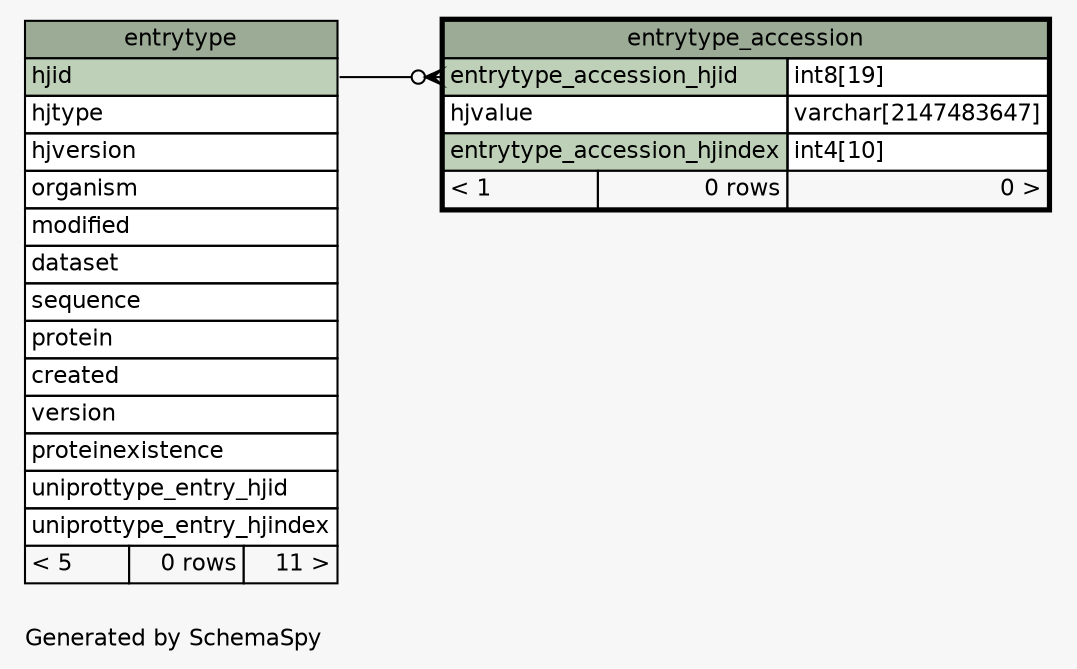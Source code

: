 // dot 2.38.0 on Windows 8.1 6.3
// SchemaSpy rev 590
digraph "oneDegreeRelationshipsDiagram" {
  graph [
    rankdir="RL"
    bgcolor="#f7f7f7"
    label="\nGenerated by SchemaSpy"
    labeljust="l"
    nodesep="0.18"
    ranksep="0.46"
    fontname="Helvetica"
    fontsize="11"
  ];
  node [
    fontname="Helvetica"
    fontsize="11"
    shape="plaintext"
  ];
  edge [
    arrowsize="0.8"
  ];
  "entrytype_accession":"entrytype_accession_hjid":w -> "entrytype":"hjid":e [arrowhead=none dir=back arrowtail=crowodot];
  "entrytype" [
    label=<
    <TABLE BORDER="0" CELLBORDER="1" CELLSPACING="0" BGCOLOR="#ffffff">
      <TR><TD COLSPAN="3" BGCOLOR="#9bab96" ALIGN="CENTER">entrytype</TD></TR>
      <TR><TD PORT="hjid" COLSPAN="3" BGCOLOR="#bed1b8" ALIGN="LEFT">hjid</TD></TR>
      <TR><TD PORT="hjtype" COLSPAN="3" ALIGN="LEFT">hjtype</TD></TR>
      <TR><TD PORT="hjversion" COLSPAN="3" ALIGN="LEFT">hjversion</TD></TR>
      <TR><TD PORT="organism" COLSPAN="3" ALIGN="LEFT">organism</TD></TR>
      <TR><TD PORT="modified" COLSPAN="3" ALIGN="LEFT">modified</TD></TR>
      <TR><TD PORT="dataset" COLSPAN="3" ALIGN="LEFT">dataset</TD></TR>
      <TR><TD PORT="sequence" COLSPAN="3" ALIGN="LEFT">sequence</TD></TR>
      <TR><TD PORT="protein" COLSPAN="3" ALIGN="LEFT">protein</TD></TR>
      <TR><TD PORT="created" COLSPAN="3" ALIGN="LEFT">created</TD></TR>
      <TR><TD PORT="version" COLSPAN="3" ALIGN="LEFT">version</TD></TR>
      <TR><TD PORT="proteinexistence" COLSPAN="3" ALIGN="LEFT">proteinexistence</TD></TR>
      <TR><TD PORT="uniprottype_entry_hjid" COLSPAN="3" ALIGN="LEFT">uniprottype_entry_hjid</TD></TR>
      <TR><TD PORT="uniprottype_entry_hjindex" COLSPAN="3" ALIGN="LEFT">uniprottype_entry_hjindex</TD></TR>
      <TR><TD ALIGN="LEFT" BGCOLOR="#f7f7f7">&lt; 5</TD><TD ALIGN="RIGHT" BGCOLOR="#f7f7f7">0 rows</TD><TD ALIGN="RIGHT" BGCOLOR="#f7f7f7">11 &gt;</TD></TR>
    </TABLE>>
    URL="entrytype.html"
    tooltip="entrytype"
  ];
  "entrytype_accession" [
    label=<
    <TABLE BORDER="2" CELLBORDER="1" CELLSPACING="0" BGCOLOR="#ffffff">
      <TR><TD COLSPAN="3" BGCOLOR="#9bab96" ALIGN="CENTER">entrytype_accession</TD></TR>
      <TR><TD PORT="entrytype_accession_hjid" COLSPAN="2" BGCOLOR="#bed1b8" ALIGN="LEFT">entrytype_accession_hjid</TD><TD PORT="entrytype_accession_hjid.type" ALIGN="LEFT">int8[19]</TD></TR>
      <TR><TD PORT="hjvalue" COLSPAN="2" ALIGN="LEFT">hjvalue</TD><TD PORT="hjvalue.type" ALIGN="LEFT">varchar[2147483647]</TD></TR>
      <TR><TD PORT="entrytype_accession_hjindex" COLSPAN="2" BGCOLOR="#bed1b8" ALIGN="LEFT">entrytype_accession_hjindex</TD><TD PORT="entrytype_accession_hjindex.type" ALIGN="LEFT">int4[10]</TD></TR>
      <TR><TD ALIGN="LEFT" BGCOLOR="#f7f7f7">&lt; 1</TD><TD ALIGN="RIGHT" BGCOLOR="#f7f7f7">0 rows</TD><TD ALIGN="RIGHT" BGCOLOR="#f7f7f7">0 &gt;</TD></TR>
    </TABLE>>
    URL="entrytype_accession.html"
    tooltip="entrytype_accession"
  ];
}
